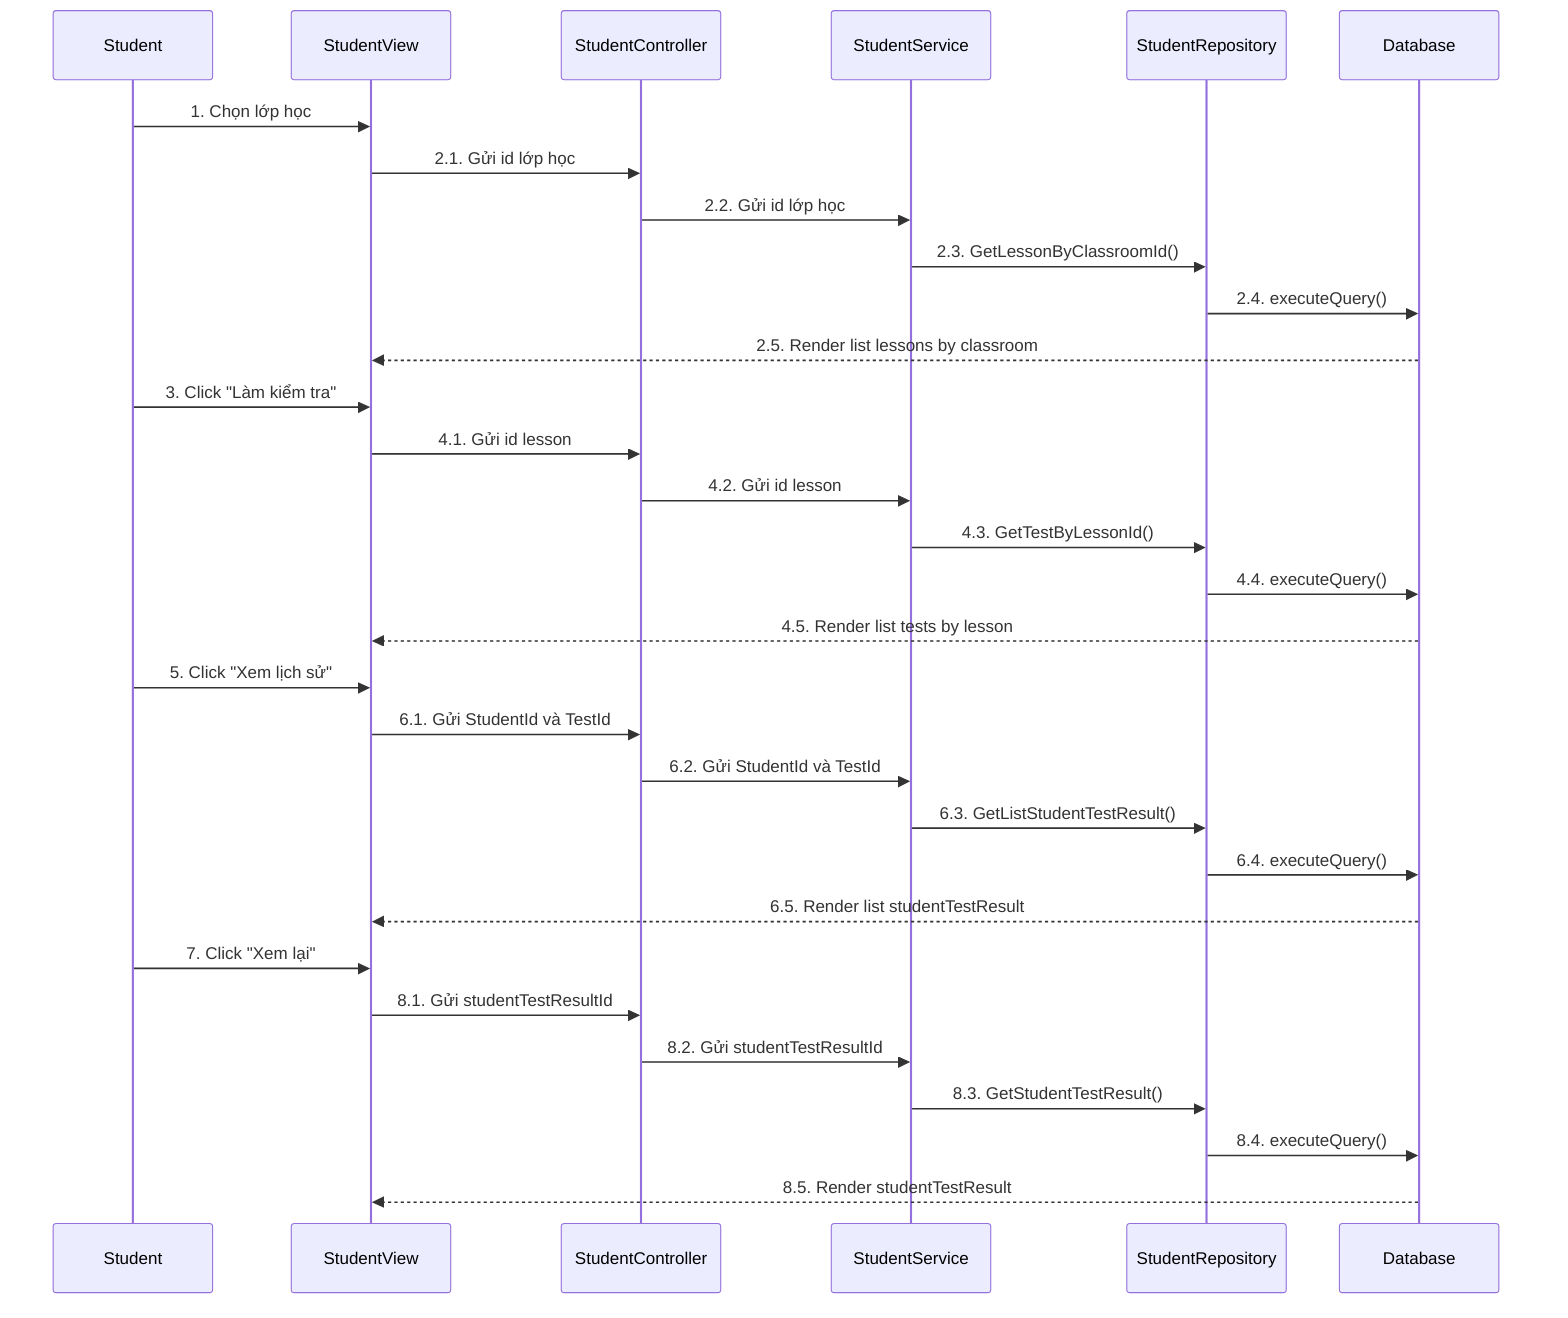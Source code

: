 sequenceDiagram
    participant Student
    participant StudentView
    participant StudentController
    participant StudentService
    participant StudentRepository
    participant Database

    Student->>StudentView: 1. Chọn lớp học
    StudentView->>StudentController: 2.1. Gửi id lớp học
    StudentController->>StudentService: 2.2. Gửi id lớp học
    StudentService->>StudentRepository: 2.3. GetLessonByClassroomId()
    StudentRepository->>Database: 2.4. executeQuery()

    Database-->>StudentView: 2.5. Render list lessons by classroom
    
    Student->>StudentView: 3. Click "Làm kiểm tra"
    StudentView->>StudentController: 4.1. Gửi id lesson
    StudentController->>StudentService: 4.2. Gửi id lesson
    StudentService->>StudentRepository: 4.3. GetTestByLessonId()
    StudentRepository->>Database: 4.4. executeQuery()

    Database-->>StudentView: 4.5. Render list tests by lesson
  
    Student->>StudentView: 5. Click "Xem lịch sử"
    StudentView->>StudentController: 6.1. Gửi StudentId và TestId
    StudentController->>StudentService: 6.2. Gửi StudentId và TestId
    StudentService->>StudentRepository: 6.3. GetListStudentTestResult()
    StudentRepository->>Database: 6.4. executeQuery()

    Database-->>StudentView: 6.5. Render list studentTestResult

    Student->>StudentView: 7. Click "Xem lại"
    StudentView->>StudentController: 8.1. Gửi studentTestResultId
    StudentController->>StudentService: 8.2. Gửi studentTestResultId
    StudentService->>StudentRepository: 8.3. GetStudentTestResult()
    StudentRepository->>Database: 8.4. executeQuery()

    Database-->>StudentView: 8.5. Render  studentTestResult